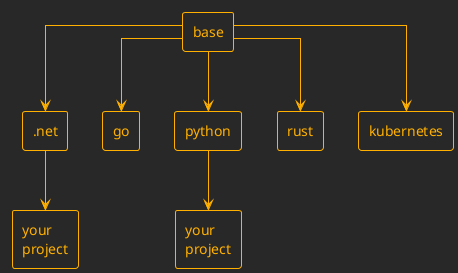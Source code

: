 @startuml devastation_architecture

!theme crt-amber

' Set the layout direction to top to bottom
top to bottom direction
skinparam linetype ortho

' Define components
rectangle "base" as base
rectangle ".net" as dotnet
rectangle "go" as go
rectangle "python" as python
rectangle "rust" as rust
rectangle "kubernetes" as k8s
rectangle "your\nproject" as your1
rectangle "your\nproject" as your2

' Define relationships
base --> dotnet
base --> go
base --> python
base --> rust
base --> k8s

dotnet --> your1
python --> your2

@enduml
